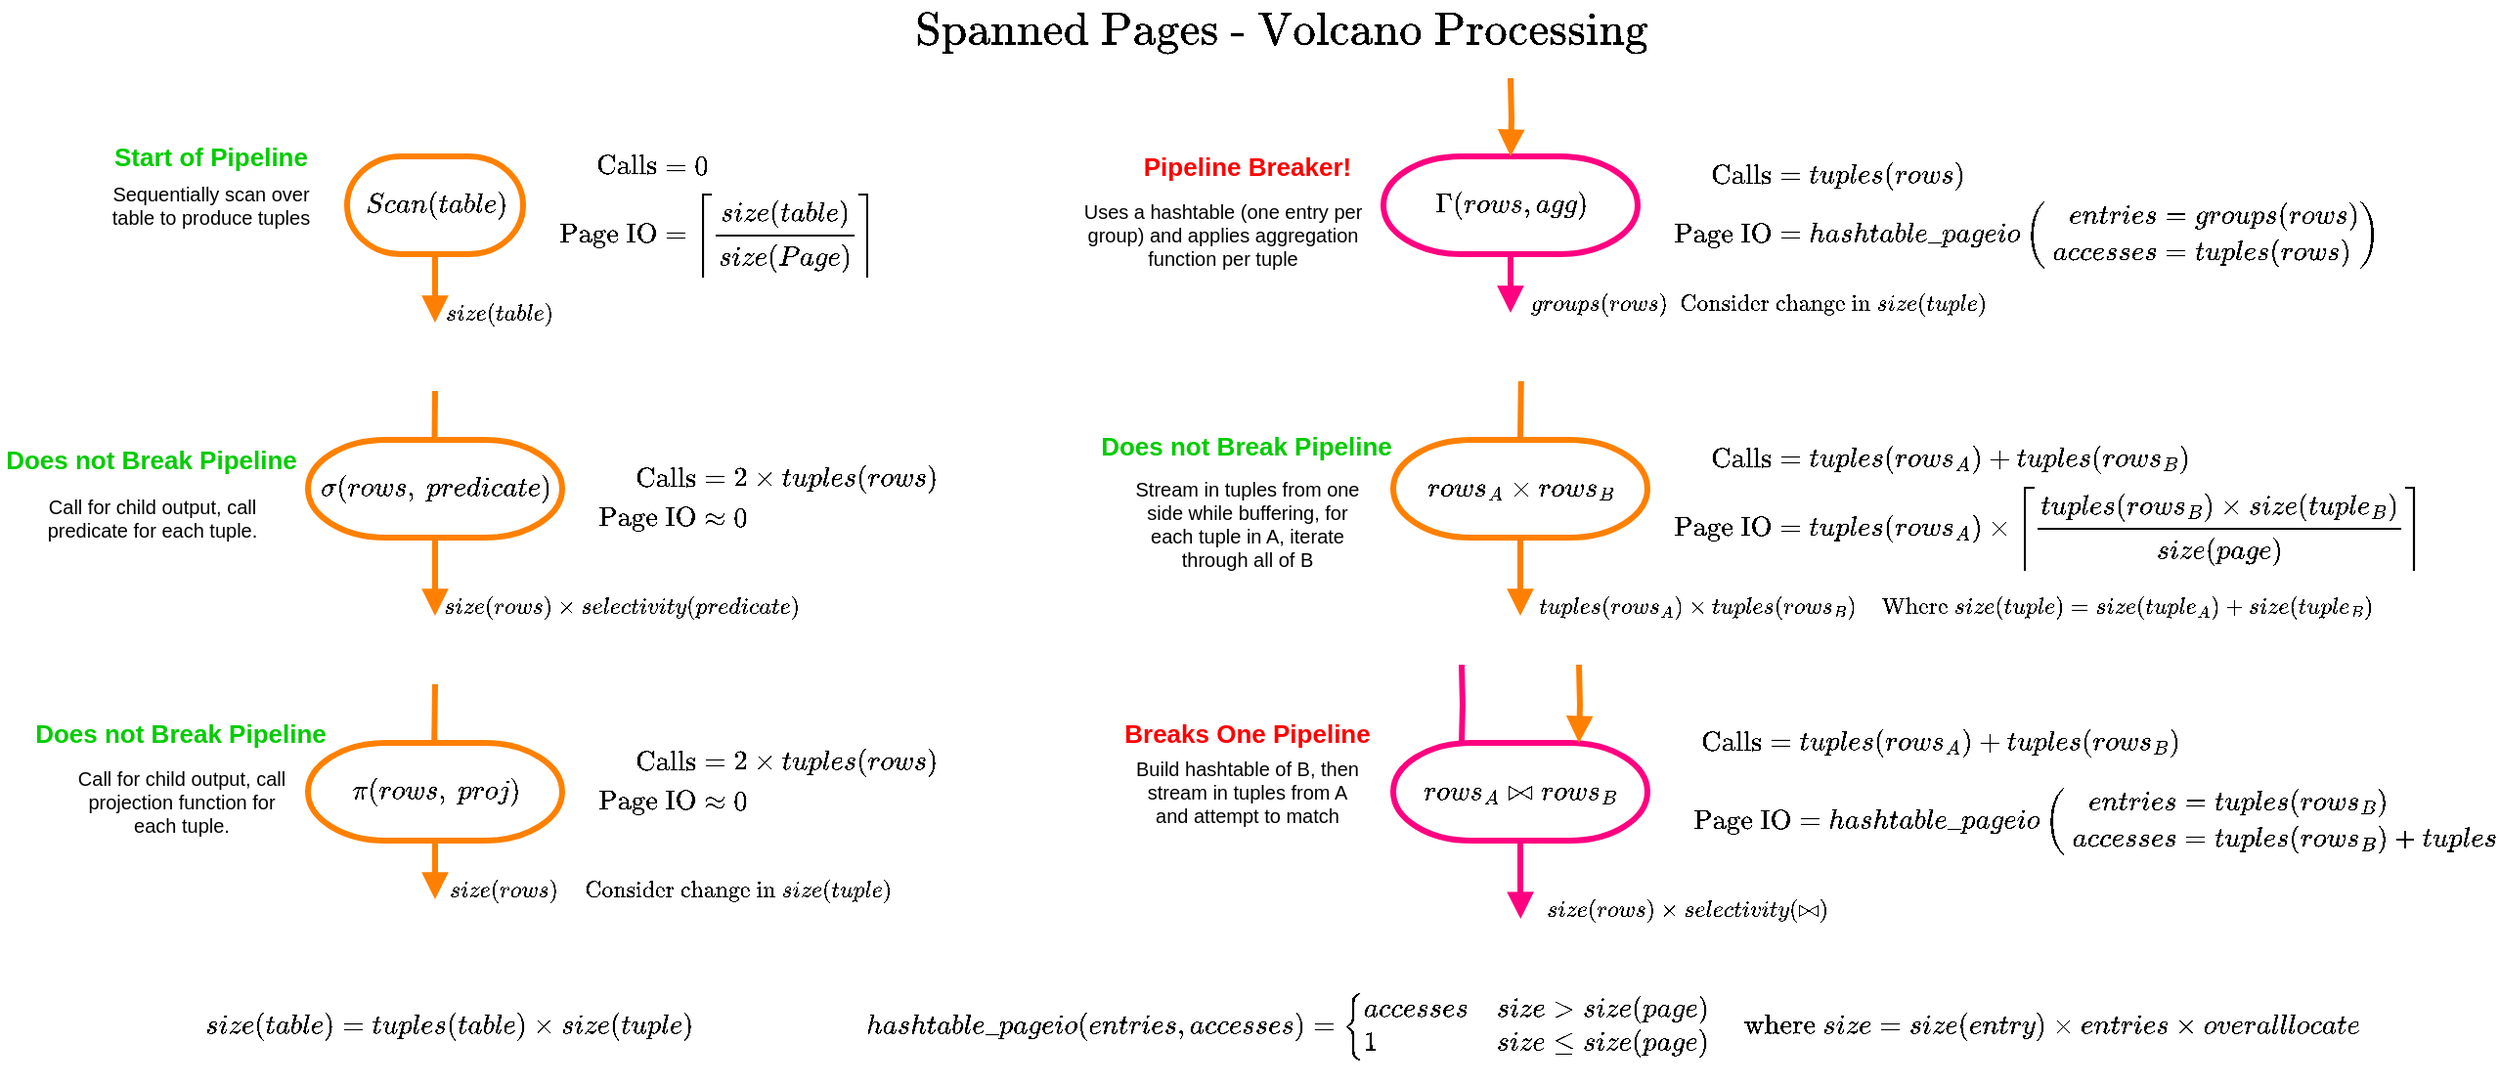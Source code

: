 <mxfile version="20.3.0" type="device"><diagram id="fQ67f4heQCWKbb7ugLDu" name="Page-1"><mxGraphModel dx="1409" dy="845" grid="1" gridSize="10" guides="1" tooltips="1" connect="1" arrows="1" fold="1" page="1" pageScale="1" pageWidth="827" pageHeight="1169" math="1" shadow="0"><root><mxCell id="0"/><mxCell id="1" parent="0"/><mxCell id="ZLDnwvcE31TzzuSNiNTq-3" style="edgeStyle=orthogonalEdgeStyle;rounded=0;orthogonalLoop=1;jettySize=auto;html=1;exitX=0.5;exitY=1;exitDx=0;exitDy=0;exitPerimeter=0;endArrow=block;endFill=1;strokeWidth=3;strokeColor=#FF8000;" edge="1" parent="1" source="ZLDnwvcE31TzzuSNiNTq-1"><mxGeometry relative="1" as="geometry"><mxPoint x="242.5" y="185" as="targetPoint"/></mxGeometry></mxCell><mxCell id="ZLDnwvcE31TzzuSNiNTq-1" value="$$Scan(table)$$" style="strokeWidth=3;html=1;shape=mxgraph.flowchart.terminator;whiteSpace=wrap;strokeColor=#FF8000;" vertex="1" parent="1"><mxGeometry x="197.5" y="100" width="90" height="50" as="geometry"/></mxCell><mxCell id="ZLDnwvcE31TzzuSNiNTq-5" value="$$\text{Calls}$$" style="text;html=1;strokeColor=none;fillColor=none;align=right;verticalAlign=middle;whiteSpace=wrap;rounded=0;strokeWidth=3;" vertex="1" parent="1"><mxGeometry x="297.5" y="95" width="60" height="20" as="geometry"/></mxCell><mxCell id="ZLDnwvcE31TzzuSNiNTq-6" value="$$= 0$$" style="text;html=1;strokeColor=none;fillColor=none;align=left;verticalAlign=middle;whiteSpace=wrap;rounded=0;strokeWidth=3;" vertex="1" parent="1"><mxGeometry x="357.5" y="95" width="30" height="20" as="geometry"/></mxCell><mxCell id="ZLDnwvcE31TzzuSNiNTq-7" value="$$\text{Page IO}$$" style="text;html=1;strokeColor=none;fillColor=none;align=right;verticalAlign=middle;whiteSpace=wrap;rounded=0;strokeWidth=3;" vertex="1" parent="1"><mxGeometry x="297.5" y="130" width="60" height="20" as="geometry"/></mxCell><mxCell id="ZLDnwvcE31TzzuSNiNTq-8" value="$$= \left\lceil\cfrac{size(table)}{size(Page)}\right\rceil$$" style="text;html=1;strokeColor=none;fillColor=none;align=left;verticalAlign=middle;whiteSpace=wrap;rounded=0;strokeWidth=3;" vertex="1" parent="1"><mxGeometry x="357.5" y="115" width="100" height="50" as="geometry"/></mxCell><mxCell id="ZLDnwvcE31TzzuSNiNTq-9" value="$$size(table) = tuples(table) \times size(tuple)$$" style="text;html=1;strokeColor=none;fillColor=none;align=center;verticalAlign=middle;whiteSpace=wrap;rounded=0;strokeWidth=3;" vertex="1" parent="1"><mxGeometry x="120" y="530" width="260" height="30" as="geometry"/></mxCell><mxCell id="ZLDnwvcE31TzzuSNiNTq-17" style="edgeStyle=orthogonalEdgeStyle;rounded=0;orthogonalLoop=1;jettySize=auto;html=1;exitX=0.5;exitY=1;exitDx=0;exitDy=0;exitPerimeter=0;strokeWidth=3;endArrow=block;endFill=1;strokeColor=#FF8000;" edge="1" parent="1" source="ZLDnwvcE31TzzuSNiNTq-11"><mxGeometry relative="1" as="geometry"><mxPoint x="242.5" y="335" as="targetPoint"/></mxGeometry></mxCell><mxCell id="ZLDnwvcE31TzzuSNiNTq-11" value="$$\sigma(rows, \ predicate)$$" style="strokeWidth=3;html=1;shape=mxgraph.flowchart.terminator;whiteSpace=wrap;strokeColor=#FF8000;" vertex="1" parent="1"><mxGeometry x="177.5" y="245" width="130" height="50" as="geometry"/></mxCell><mxCell id="ZLDnwvcE31TzzuSNiNTq-13" value="$$\text{Calls}$$" style="text;html=1;strokeColor=none;fillColor=none;align=right;verticalAlign=middle;whiteSpace=wrap;rounded=0;strokeWidth=3;" vertex="1" parent="1"><mxGeometry x="317.5" y="255" width="60" height="20" as="geometry"/></mxCell><mxCell id="ZLDnwvcE31TzzuSNiNTq-14" value="$$= 2 \times tuples(rows)$$" style="text;html=1;strokeColor=none;fillColor=none;align=left;verticalAlign=middle;whiteSpace=wrap;rounded=0;strokeWidth=3;" vertex="1" parent="1"><mxGeometry x="377.5" y="255" width="110" height="20" as="geometry"/></mxCell><mxCell id="ZLDnwvcE31TzzuSNiNTq-15" value="$$\text{Page IO}$$" style="text;html=1;strokeColor=none;fillColor=none;align=right;verticalAlign=middle;whiteSpace=wrap;rounded=0;strokeWidth=3;" vertex="1" parent="1"><mxGeometry x="317.5" y="275" width="60" height="20" as="geometry"/></mxCell><mxCell id="ZLDnwvcE31TzzuSNiNTq-16" value="$$\approx 0$$" style="text;html=1;strokeColor=none;fillColor=none;align=left;verticalAlign=middle;whiteSpace=wrap;rounded=0;strokeWidth=3;" vertex="1" parent="1"><mxGeometry x="377.5" y="275" width="100" height="20" as="geometry"/></mxCell><mxCell id="ZLDnwvcE31TzzuSNiNTq-18" style="edgeStyle=orthogonalEdgeStyle;rounded=0;orthogonalLoop=1;jettySize=auto;html=1;exitX=0.5;exitY=1;exitDx=0;exitDy=0;exitPerimeter=0;strokeWidth=3;endArrow=block;endFill=1;strokeColor=#FF8000;" edge="1" parent="1" source="ZLDnwvcE31TzzuSNiNTq-19"><mxGeometry relative="1" as="geometry"><mxPoint x="242.5" y="480" as="targetPoint"/></mxGeometry></mxCell><mxCell id="ZLDnwvcE31TzzuSNiNTq-19" value="$$\pi(rows, \&amp;nbsp; proj)$$" style="strokeWidth=3;html=1;shape=mxgraph.flowchart.terminator;whiteSpace=wrap;strokeColor=#FF8000;" vertex="1" parent="1"><mxGeometry x="177.5" y="400" width="130" height="50" as="geometry"/></mxCell><mxCell id="ZLDnwvcE31TzzuSNiNTq-20" value="$$\text{Calls}$$" style="text;html=1;strokeColor=none;fillColor=none;align=right;verticalAlign=middle;whiteSpace=wrap;rounded=0;strokeWidth=3;" vertex="1" parent="1"><mxGeometry x="317.5" y="400" width="60" height="20" as="geometry"/></mxCell><mxCell id="ZLDnwvcE31TzzuSNiNTq-21" value="$$= 2 \times tuples(rows)$$" style="text;html=1;strokeColor=none;fillColor=none;align=left;verticalAlign=middle;whiteSpace=wrap;rounded=0;strokeWidth=3;" vertex="1" parent="1"><mxGeometry x="377.5" y="400" width="110" height="20" as="geometry"/></mxCell><mxCell id="ZLDnwvcE31TzzuSNiNTq-22" value="$$\text{Page IO}$$" style="text;html=1;strokeColor=none;fillColor=none;align=right;verticalAlign=middle;whiteSpace=wrap;rounded=0;strokeWidth=3;" vertex="1" parent="1"><mxGeometry x="317.5" y="420" width="60" height="20" as="geometry"/></mxCell><mxCell id="ZLDnwvcE31TzzuSNiNTq-23" value="$$\approx 0$$" style="text;html=1;strokeColor=none;fillColor=none;align=left;verticalAlign=middle;whiteSpace=wrap;rounded=0;strokeWidth=3;" vertex="1" parent="1"><mxGeometry x="377.5" y="420" width="100" height="20" as="geometry"/></mxCell><mxCell id="ZLDnwvcE31TzzuSNiNTq-24" style="edgeStyle=orthogonalEdgeStyle;rounded=0;orthogonalLoop=1;jettySize=auto;html=1;exitX=0.5;exitY=1;exitDx=0;exitDy=0;exitPerimeter=0;strokeWidth=3;endArrow=block;endFill=1;strokeColor=#FF0080;" edge="1" parent="1" source="ZLDnwvcE31TzzuSNiNTq-25"><mxGeometry relative="1" as="geometry"><mxPoint x="792.5" y="180" as="targetPoint"/></mxGeometry></mxCell><mxCell id="ZLDnwvcE31TzzuSNiNTq-25" value="$$\Gamma(rows, agg)$$" style="strokeWidth=3;html=1;shape=mxgraph.flowchart.terminator;whiteSpace=wrap;strokeColor=#FF0080;" vertex="1" parent="1"><mxGeometry x="727.5" y="100" width="130" height="50" as="geometry"/></mxCell><mxCell id="ZLDnwvcE31TzzuSNiNTq-26" value="$$\text{Calls}$$" style="text;html=1;strokeColor=none;fillColor=none;align=right;verticalAlign=middle;whiteSpace=wrap;rounded=0;strokeWidth=3;" vertex="1" parent="1"><mxGeometry x="867.5" y="100" width="60" height="20" as="geometry"/></mxCell><mxCell id="ZLDnwvcE31TzzuSNiNTq-27" value="$$= tuples(rows)$$" style="text;html=1;strokeColor=none;fillColor=none;align=left;verticalAlign=middle;whiteSpace=wrap;rounded=0;strokeWidth=3;" vertex="1" parent="1"><mxGeometry x="927.5" y="100" width="110" height="20" as="geometry"/></mxCell><mxCell id="ZLDnwvcE31TzzuSNiNTq-28" value="$$\text{Page IO}$$" style="text;html=1;strokeColor=none;fillColor=none;align=right;verticalAlign=middle;whiteSpace=wrap;rounded=0;strokeWidth=3;" vertex="1" parent="1"><mxGeometry x="867.5" y="130" width="60" height="20" as="geometry"/></mxCell><mxCell id="ZLDnwvcE31TzzuSNiNTq-29" value="$$= hashtable\_pageio\left(&amp;nbsp; \ \begin{split}entries &amp;amp;= groups(rows) \\ accesses &amp;amp; = tuples(rows)\\ \end{split}\right)$$" style="text;html=1;strokeColor=none;fillColor=none;align=left;verticalAlign=middle;whiteSpace=wrap;rounded=0;strokeWidth=3;" vertex="1" parent="1"><mxGeometry x="927.5" y="130" width="100" height="20" as="geometry"/></mxCell><mxCell id="ZLDnwvcE31TzzuSNiNTq-30" value="$$size(table)$$" style="text;html=1;strokeColor=none;fillColor=none;align=center;verticalAlign=middle;whiteSpace=wrap;rounded=0;strokeWidth=3;fontSize=10;" vertex="1" parent="1"><mxGeometry x="237.5" y="165" width="75" height="30" as="geometry"/></mxCell><mxCell id="ZLDnwvcE31TzzuSNiNTq-31" value="$$size(rows) \times selectivity(predicate)$$" style="text;html=1;strokeColor=none;fillColor=none;align=center;verticalAlign=middle;whiteSpace=wrap;rounded=0;strokeWidth=3;fontSize=10;" vertex="1" parent="1"><mxGeometry x="237.5" y="315" width="200" height="30" as="geometry"/></mxCell><mxCell id="ZLDnwvcE31TzzuSNiNTq-32" value="$$size(rows)$$" style="text;html=1;strokeColor=none;fillColor=none;align=center;verticalAlign=middle;whiteSpace=wrap;rounded=0;strokeWidth=3;fontSize=10;" vertex="1" parent="1"><mxGeometry x="237.5" y="460" width="80" height="30" as="geometry"/></mxCell><mxCell id="ZLDnwvcE31TzzuSNiNTq-33" value="$$groups(rows)$$" style="text;html=1;strokeColor=none;fillColor=none;align=center;verticalAlign=middle;whiteSpace=wrap;rounded=0;strokeWidth=3;fontSize=10;" vertex="1" parent="1"><mxGeometry x="787.5" y="160" width="100" height="30" as="geometry"/></mxCell><mxCell id="ZLDnwvcE31TzzuSNiNTq-34" value="$$\text{Consider change in }&amp;nbsp; size(tuple)$$" style="text;html=1;strokeColor=none;fillColor=none;align=center;verticalAlign=middle;whiteSpace=wrap;rounded=0;strokeWidth=3;fontSize=10;" vertex="1" parent="1"><mxGeometry x="367.5" y="460" width="60" height="30" as="geometry"/></mxCell><mxCell id="ZLDnwvcE31TzzuSNiNTq-35" value="$$\text{Consider change in }&amp;nbsp; size(tuple)$$" style="text;html=1;strokeColor=none;fillColor=none;align=center;verticalAlign=middle;whiteSpace=wrap;rounded=0;strokeWidth=3;fontSize=10;" vertex="1" parent="1"><mxGeometry x="927.5" y="160" width="60" height="30" as="geometry"/></mxCell><mxCell id="ZLDnwvcE31TzzuSNiNTq-36" style="edgeStyle=orthogonalEdgeStyle;rounded=0;orthogonalLoop=1;jettySize=auto;html=1;exitX=0.5;exitY=1;exitDx=0;exitDy=0;exitPerimeter=0;strokeWidth=3;endArrow=block;endFill=1;strokeColor=#FF8000;" edge="1" parent="1" source="ZLDnwvcE31TzzuSNiNTq-37"><mxGeometry relative="1" as="geometry"><mxPoint x="797.5" y="335" as="targetPoint"/></mxGeometry></mxCell><mxCell id="ZLDnwvcE31TzzuSNiNTq-37" value="$$rows_A \times rows_B$$" style="strokeWidth=3;html=1;shape=mxgraph.flowchart.terminator;whiteSpace=wrap;strokeColor=#FF8000;" vertex="1" parent="1"><mxGeometry x="732.5" y="245" width="130" height="50" as="geometry"/></mxCell><mxCell id="ZLDnwvcE31TzzuSNiNTq-38" value="$$\text{Calls}$$" style="text;html=1;strokeColor=none;fillColor=none;align=right;verticalAlign=middle;whiteSpace=wrap;rounded=0;strokeWidth=3;" vertex="1" parent="1"><mxGeometry x="867.5" y="245" width="60" height="20" as="geometry"/></mxCell><mxCell id="ZLDnwvcE31TzzuSNiNTq-40" value="$$\text{Page IO}$$" style="text;html=1;strokeColor=none;fillColor=none;align=right;verticalAlign=middle;whiteSpace=wrap;rounded=0;strokeWidth=3;" vertex="1" parent="1"><mxGeometry x="867.5" y="280" width="60" height="20" as="geometry"/></mxCell><mxCell id="ZLDnwvcE31TzzuSNiNTq-41" value="$$= tuples(rows_A) \times \left\lceil&amp;nbsp; \cfrac{tuples(rows_B) \times size(tuple_B)}{size(page)}\right\rceil$$" style="text;html=1;strokeColor=none;fillColor=none;align=left;verticalAlign=middle;whiteSpace=wrap;rounded=0;strokeWidth=3;" vertex="1" parent="1"><mxGeometry x="927.5" y="265" width="325" height="50" as="geometry"/></mxCell><mxCell id="ZLDnwvcE31TzzuSNiNTq-39" value="$$= tuples(rows_A) + tuples(rows_B)$$" style="text;html=1;strokeColor=none;fillColor=none;align=left;verticalAlign=middle;whiteSpace=wrap;rounded=0;strokeWidth=3;" vertex="1" parent="1"><mxGeometry x="927.5" y="245" width="110" height="20" as="geometry"/></mxCell><mxCell id="ZLDnwvcE31TzzuSNiNTq-42" value="$$tuples(rows_A) \times tuples(rows_B)$$" style="text;html=1;strokeColor=none;fillColor=none;align=center;verticalAlign=middle;whiteSpace=wrap;rounded=0;strokeWidth=3;fontSize=10;" vertex="1" parent="1"><mxGeometry x="792.5" y="315" width="190" height="30" as="geometry"/></mxCell><mxCell id="ZLDnwvcE31TzzuSNiNTq-43" value="$$\text{Where }&amp;nbsp; size(tuple) = size(tuple_A) + size(tuple_B)$$" style="text;html=1;strokeColor=none;fillColor=none;align=center;verticalAlign=middle;whiteSpace=wrap;rounded=0;strokeWidth=3;fontSize=10;" vertex="1" parent="1"><mxGeometry x="982.5" y="315" width="250" height="30" as="geometry"/></mxCell><mxCell id="ZLDnwvcE31TzzuSNiNTq-44" value="Sequentially scan over table to produce tuples" style="text;html=1;strokeColor=none;fillColor=none;align=center;verticalAlign=middle;whiteSpace=wrap;rounded=0;strokeWidth=3;fontSize=10;" vertex="1" parent="1"><mxGeometry x="67.5" y="110" width="120" height="30" as="geometry"/></mxCell><mxCell id="ZLDnwvcE31TzzuSNiNTq-45" value="Call for child output, call predicate for each tuple." style="text;html=1;strokeColor=none;fillColor=none;align=center;verticalAlign=middle;whiteSpace=wrap;rounded=0;strokeWidth=3;fontSize=10;" vertex="1" parent="1"><mxGeometry x="37.5" y="270" width="120" height="30" as="geometry"/></mxCell><mxCell id="ZLDnwvcE31TzzuSNiNTq-46" value="Does not Break Pipeline" style="text;html=1;strokeColor=none;fillColor=none;align=center;verticalAlign=middle;whiteSpace=wrap;rounded=0;strokeWidth=3;fontSize=13;fontColor=#00CC00;fontStyle=1" vertex="1" parent="1"><mxGeometry x="20" y="240" width="155" height="30" as="geometry"/></mxCell><mxCell id="ZLDnwvcE31TzzuSNiNTq-47" value="Start of Pipeline" style="text;html=1;strokeColor=none;fillColor=none;align=center;verticalAlign=middle;whiteSpace=wrap;rounded=0;strokeWidth=3;fontSize=13;fontColor=#00CC00;fontStyle=1" vertex="1" parent="1"><mxGeometry x="67.5" y="85" width="120" height="30" as="geometry"/></mxCell><mxCell id="ZLDnwvcE31TzzuSNiNTq-48" style="edgeStyle=orthogonalEdgeStyle;rounded=0;orthogonalLoop=1;jettySize=auto;html=1;endArrow=none;endFill=0;strokeWidth=3;strokeColor=#FF8000;" edge="1" parent="1"><mxGeometry relative="1" as="geometry"><mxPoint x="242.26" y="245" as="targetPoint"/><mxPoint x="242.5" y="220" as="sourcePoint"/></mxGeometry></mxCell><mxCell id="ZLDnwvcE31TzzuSNiNTq-49" style="edgeStyle=orthogonalEdgeStyle;rounded=0;orthogonalLoop=1;jettySize=auto;html=1;endArrow=none;endFill=0;strokeWidth=3;strokeColor=#FF8000;" edge="1" parent="1"><mxGeometry relative="1" as="geometry"><mxPoint x="242.11" y="400" as="targetPoint"/><mxPoint x="242.5" y="370" as="sourcePoint"/></mxGeometry></mxCell><mxCell id="ZLDnwvcE31TzzuSNiNTq-51" value="Call for child output, call projection function for each tuple." style="text;html=1;strokeColor=none;fillColor=none;align=center;verticalAlign=middle;whiteSpace=wrap;rounded=0;strokeWidth=3;fontSize=10;" vertex="1" parent="1"><mxGeometry x="52.5" y="410" width="120" height="40" as="geometry"/></mxCell><mxCell id="ZLDnwvcE31TzzuSNiNTq-52" style="edgeStyle=orthogonalEdgeStyle;rounded=0;orthogonalLoop=1;jettySize=auto;html=1;endArrow=block;endFill=1;strokeWidth=3;strokeColor=#FF8000;" edge="1" parent="1"><mxGeometry relative="1" as="geometry"><mxPoint x="792.5" y="100" as="targetPoint"/><mxPoint x="792.5" y="60" as="sourcePoint"/></mxGeometry></mxCell><mxCell id="ZLDnwvcE31TzzuSNiNTq-53" value="Pipeline Breaker!" style="text;html=1;strokeColor=none;fillColor=none;align=center;verticalAlign=middle;whiteSpace=wrap;rounded=0;strokeWidth=3;fontSize=13;fontColor=#FF0000;fontStyle=1" vertex="1" parent="1"><mxGeometry x="597.5" y="90" width="120" height="30" as="geometry"/></mxCell><mxCell id="ZLDnwvcE31TzzuSNiNTq-54" value="Uses a hashtable (one entry per group) and applies aggregation function per tuple" style="text;html=1;strokeColor=none;fillColor=none;align=center;verticalAlign=middle;whiteSpace=wrap;rounded=0;strokeWidth=3;fontSize=10;" vertex="1" parent="1"><mxGeometry x="572.5" y="120" width="145" height="40" as="geometry"/></mxCell><mxCell id="ZLDnwvcE31TzzuSNiNTq-56" value="Stream in tuples from one side while buffering, for each tuple in A, iterate through all of B" style="text;html=1;strokeColor=none;fillColor=none;align=center;verticalAlign=middle;whiteSpace=wrap;rounded=0;strokeWidth=3;fontSize=10;" vertex="1" parent="1"><mxGeometry x="597.5" y="267.5" width="120" height="40" as="geometry"/></mxCell><mxCell id="ZLDnwvcE31TzzuSNiNTq-57" style="edgeStyle=orthogonalEdgeStyle;rounded=0;orthogonalLoop=1;jettySize=auto;html=1;endArrow=none;endFill=0;strokeWidth=3;strokeColor=#FF8000;" edge="1" parent="1"><mxGeometry relative="1" as="geometry"><mxPoint x="797.5" y="245" as="targetPoint"/><mxPoint x="797.89" y="215" as="sourcePoint"/></mxGeometry></mxCell><mxCell id="ZLDnwvcE31TzzuSNiNTq-68" style="edgeStyle=orthogonalEdgeStyle;rounded=0;orthogonalLoop=1;jettySize=auto;html=1;exitX=0.5;exitY=1;exitDx=0;exitDy=0;exitPerimeter=0;strokeColor=#FF0080;strokeWidth=3;fontSize=10;endArrow=block;endFill=1;" edge="1" parent="1" source="ZLDnwvcE31TzzuSNiNTq-58"><mxGeometry relative="1" as="geometry"><mxPoint x="797.643" y="490" as="targetPoint"/></mxGeometry></mxCell><mxCell id="ZLDnwvcE31TzzuSNiNTq-58" value="$$rows_A \bowtie rows_B$$" style="strokeWidth=3;html=1;shape=mxgraph.flowchart.terminator;whiteSpace=wrap;strokeColor=#FF0080;" vertex="1" parent="1"><mxGeometry x="732.5" y="400" width="130" height="50" as="geometry"/></mxCell><mxCell id="ZLDnwvcE31TzzuSNiNTq-59" style="edgeStyle=orthogonalEdgeStyle;rounded=0;orthogonalLoop=1;jettySize=auto;html=1;endArrow=none;endFill=0;strokeWidth=3;strokeColor=#FF0080;" edge="1" parent="1"><mxGeometry relative="1" as="geometry"><mxPoint x="767.5" y="400" as="targetPoint"/><mxPoint x="767.5" y="360" as="sourcePoint"/></mxGeometry></mxCell><mxCell id="ZLDnwvcE31TzzuSNiNTq-60" style="edgeStyle=orthogonalEdgeStyle;rounded=0;orthogonalLoop=1;jettySize=auto;html=1;exitX=0.5;exitY=1;exitDx=0;exitDy=0;exitPerimeter=0;strokeWidth=3;endArrow=block;endFill=1;strokeColor=#FF8000;" edge="1" parent="1"><mxGeometry relative="1" as="geometry"><mxPoint x="827.5" y="400" as="targetPoint"/><mxPoint x="827.5" y="360" as="sourcePoint"/></mxGeometry></mxCell><mxCell id="ZLDnwvcE31TzzuSNiNTq-61" value="Breaks One Pipeline" style="text;html=1;strokeColor=none;fillColor=none;align=center;verticalAlign=middle;whiteSpace=wrap;rounded=0;strokeWidth=3;fontSize=13;fontColor=#FF0000;fontStyle=1" vertex="1" parent="1"><mxGeometry x="587.5" y="380" width="140" height="30" as="geometry"/></mxCell><mxCell id="ZLDnwvcE31TzzuSNiNTq-62" value="Build hashtable of B, then stream in tuples from A and attempt to match" style="text;html=1;strokeColor=none;fillColor=none;align=center;verticalAlign=middle;whiteSpace=wrap;rounded=0;strokeWidth=3;fontSize=10;" vertex="1" parent="1"><mxGeometry x="597.5" y="410" width="120" height="30" as="geometry"/></mxCell><mxCell id="ZLDnwvcE31TzzuSNiNTq-63" value="$$\text{Calls}$$" style="text;html=1;strokeColor=none;fillColor=none;align=right;verticalAlign=middle;whiteSpace=wrap;rounded=0;strokeWidth=3;" vertex="1" parent="1"><mxGeometry x="862.5" y="390" width="60" height="20" as="geometry"/></mxCell><mxCell id="ZLDnwvcE31TzzuSNiNTq-64" value="$$= tuples(rows_A) + tuples(rows_B)$$" style="text;html=1;strokeColor=none;fillColor=none;align=left;verticalAlign=middle;whiteSpace=wrap;rounded=0;strokeWidth=3;" vertex="1" parent="1"><mxGeometry x="922.5" y="390" width="110" height="20" as="geometry"/></mxCell><mxCell id="ZLDnwvcE31TzzuSNiNTq-65" value="$$\text{Page IO}$$" style="text;html=1;strokeColor=none;fillColor=none;align=right;verticalAlign=middle;whiteSpace=wrap;rounded=0;strokeWidth=3;" vertex="1" parent="1"><mxGeometry x="877.5" y="430" width="60" height="20" as="geometry"/></mxCell><mxCell id="ZLDnwvcE31TzzuSNiNTq-67" value="$$= hashtable\_pageio\left( \ \begin{split}entries &amp;amp;= tuples(rows_B) \\ accesses &amp;amp; = tuples(rows_B) + tuples(rows_A)\\ \end{split}\right)$$" style="text;html=1;strokeColor=none;fillColor=none;align=left;verticalAlign=middle;whiteSpace=wrap;rounded=0;strokeWidth=3;" vertex="1" parent="1"><mxGeometry x="937.5" y="430" width="100" height="20" as="geometry"/></mxCell><mxCell id="ZLDnwvcE31TzzuSNiNTq-69" value="$$size(rows) \times selectivity(\bowtie)$$" style="text;html=1;strokeColor=none;fillColor=none;align=center;verticalAlign=middle;whiteSpace=wrap;rounded=0;strokeWidth=3;fontSize=10;" vertex="1" parent="1"><mxGeometry x="797.5" y="470" width="170" height="30" as="geometry"/></mxCell><mxCell id="ZLDnwvcE31TzzuSNiNTq-70" value="Does not Break Pipeline" style="text;html=1;strokeColor=none;fillColor=none;align=center;verticalAlign=middle;whiteSpace=wrap;rounded=0;strokeWidth=3;fontSize=13;fontColor=#00CC00;fontStyle=1" vertex="1" parent="1"><mxGeometry x="35" y="380" width="155" height="30" as="geometry"/></mxCell><mxCell id="ZLDnwvcE31TzzuSNiNTq-71" value="Does not Break Pipeline" style="text;html=1;strokeColor=none;fillColor=none;align=center;verticalAlign=middle;whiteSpace=wrap;rounded=0;strokeWidth=3;fontSize=13;fontColor=#00CC00;fontStyle=1" vertex="1" parent="1"><mxGeometry x="580" y="232.5" width="155" height="30" as="geometry"/></mxCell><mxCell id="ZLDnwvcE31TzzuSNiNTq-73" value="$$hashtable\_pageio(entries, accesses) = \begin{cases} &lt;br&gt;accesses &amp;amp; size &amp;gt; size(page) \\&lt;br&gt;1 &amp;amp; size \leq size(page)&lt;br&gt;\end{cases} \quad&amp;nbsp; \text{ where } size = size(entry) \times entries \times overalllocate$$" style="text;html=1;strokeColor=none;fillColor=none;align=center;verticalAlign=middle;whiteSpace=wrap;rounded=0;strokeWidth=3;" vertex="1" parent="1"><mxGeometry x="460" y="530" width="770" height="30" as="geometry"/></mxCell><mxCell id="ZLDnwvcE31TzzuSNiNTq-74" value="$$\text{Spanned Pages - Volcano Processing}$$" style="text;html=1;strokeColor=none;fillColor=none;align=center;verticalAlign=middle;whiteSpace=wrap;rounded=0;strokeWidth=3;fontSize=20;fontColor=#000000;" vertex="1" parent="1"><mxGeometry x="52.5" y="20" width="1245" height="30" as="geometry"/></mxCell></root></mxGraphModel></diagram></mxfile>